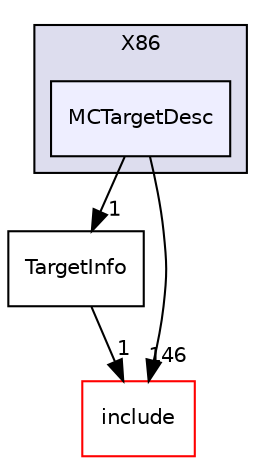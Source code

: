digraph "lib/Target/X86/MCTargetDesc" {
  bgcolor=transparent;
  compound=true
  node [ fontsize="10", fontname="Helvetica"];
  edge [ labelfontsize="10", labelfontname="Helvetica"];
  subgraph clusterdir_558b7c0c66e2ff4834e628dd4b3edd32 {
    graph [ bgcolor="#ddddee", pencolor="black", label="X86" fontname="Helvetica", fontsize="10", URL="dir_558b7c0c66e2ff4834e628dd4b3edd32.html"]
  dir_a2721e2966d02b967b3f5a8b3a5c50ec [shape=box, label="MCTargetDesc", style="filled", fillcolor="#eeeeff", pencolor="black", URL="dir_a2721e2966d02b967b3f5a8b3a5c50ec.html"];
  }
  dir_32d3208121019942dc9cbaa52385dba7 [shape=box label="TargetInfo" URL="dir_32d3208121019942dc9cbaa52385dba7.html"];
  dir_d44c64559bbebec7f509842c48db8b23 [shape=box label="include" color="red" URL="dir_d44c64559bbebec7f509842c48db8b23.html"];
  dir_32d3208121019942dc9cbaa52385dba7->dir_d44c64559bbebec7f509842c48db8b23 [headlabel="1", labeldistance=1.5 headhref="dir_000211_000001.html"];
  dir_a2721e2966d02b967b3f5a8b3a5c50ec->dir_32d3208121019942dc9cbaa52385dba7 [headlabel="1", labeldistance=1.5 headhref="dir_000210_000211.html"];
  dir_a2721e2966d02b967b3f5a8b3a5c50ec->dir_d44c64559bbebec7f509842c48db8b23 [headlabel="146", labeldistance=1.5 headhref="dir_000210_000001.html"];
}
